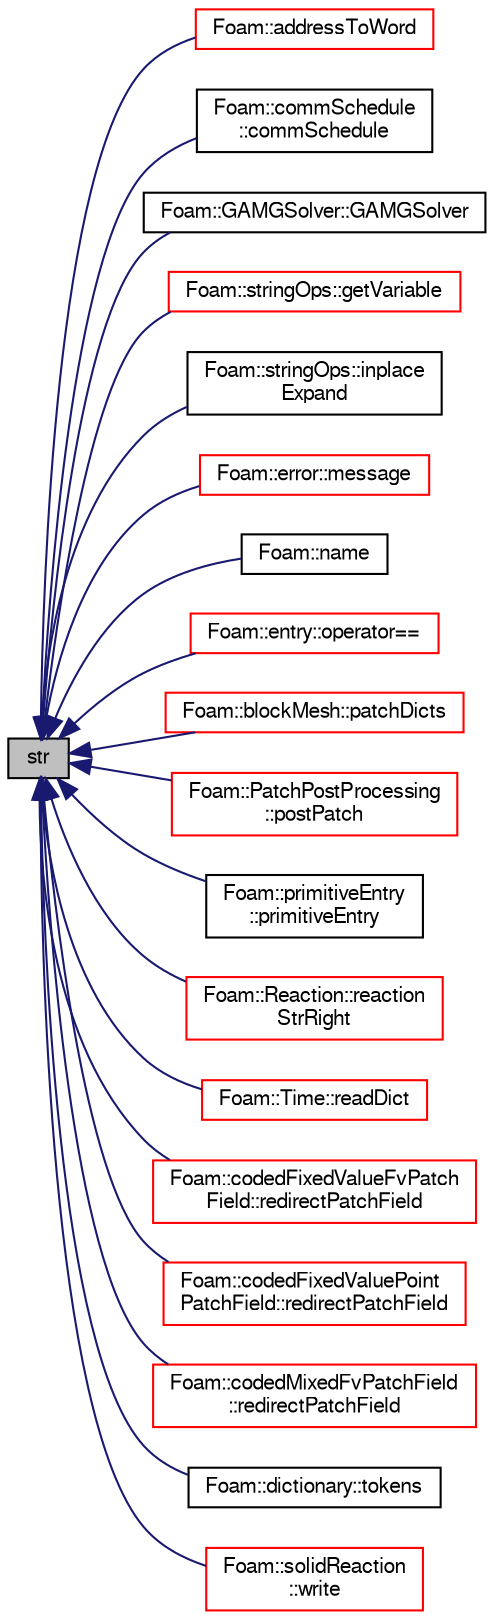 digraph "str"
{
  bgcolor="transparent";
  edge [fontname="FreeSans",fontsize="10",labelfontname="FreeSans",labelfontsize="10"];
  node [fontname="FreeSans",fontsize="10",shape=record];
  rankdir="LR";
  Node9 [label="str",height=0.2,width=0.4,color="black", fillcolor="grey75", style="filled", fontcolor="black"];
  Node9 -> Node10 [dir="back",color="midnightblue",fontsize="10",style="solid",fontname="FreeSans"];
  Node10 [label="Foam::addressToWord",height=0.2,width=0.4,color="red",URL="$a21124.html#ad7cab5df78dcb95246d42f2e290b9fac"];
  Node9 -> Node15 [dir="back",color="midnightblue",fontsize="10",style="solid",fontname="FreeSans"];
  Node15 [label="Foam::commSchedule\l::commSchedule",height=0.2,width=0.4,color="black",URL="$a27610.html#a1437bad1028054476a2c9d03fab24a7e",tooltip="Construct from wanted communication. Wanted communication is between. "];
  Node9 -> Node16 [dir="back",color="midnightblue",fontsize="10",style="solid",fontname="FreeSans"];
  Node16 [label="Foam::GAMGSolver::GAMGSolver",height=0.2,width=0.4,color="black",URL="$a27002.html#aa0bdfcc22c05f62778e77b175b6fdd66",tooltip="Construct from lduMatrix and solver controls. "];
  Node9 -> Node17 [dir="back",color="midnightblue",fontsize="10",style="solid",fontname="FreeSans"];
  Node17 [label="Foam::stringOps::getVariable",height=0.2,width=0.4,color="red",URL="$a21166.html#a0b683838814d3a93044a72f190d693ed",tooltip="Get dictionary or (optionally) environment variable. "];
  Node9 -> Node20 [dir="back",color="midnightblue",fontsize="10",style="solid",fontname="FreeSans"];
  Node20 [label="Foam::stringOps::inplace\lExpand",height=0.2,width=0.4,color="black",URL="$a21166.html#a26c5056d5b559d872fdd2aeaf16b9097",tooltip="Inplace expand occurences of variables according to the dictionary. "];
  Node9 -> Node21 [dir="back",color="midnightblue",fontsize="10",style="solid",fontname="FreeSans"];
  Node21 [label="Foam::error::message",height=0.2,width=0.4,color="red",URL="$a26082.html#a7a908eb9ec123d3834738a86049c9860"];
  Node9 -> Node24 [dir="back",color="midnightblue",fontsize="10",style="solid",fontname="FreeSans"];
  Node24 [label="Foam::name",height=0.2,width=0.4,color="black",URL="$a21124.html#a8be9167a2a1446ac75fbf8a6f04cbcd8",tooltip="Return a string representation of a vectorTensorTransform. "];
  Node9 -> Node25 [dir="back",color="midnightblue",fontsize="10",style="solid",fontname="FreeSans"];
  Node25 [label="Foam::entry::operator==",height=0.2,width=0.4,color="red",URL="$a26022.html#afbfbeb5e00453226336c29171393a425"];
  Node9 -> Node4736 [dir="back",color="midnightblue",fontsize="10",style="solid",fontname="FreeSans"];
  Node4736 [label="Foam::blockMesh::patchDicts",height=0.2,width=0.4,color="red",URL="$a24718.html#af6880a93f658f649f4c5094d7cb42533",tooltip="Get patch information from the topology mesh. "];
  Node9 -> Node4923 [dir="back",color="midnightblue",fontsize="10",style="solid",fontname="FreeSans"];
  Node4923 [label="Foam::PatchPostProcessing\l::postPatch",height=0.2,width=0.4,color="red",URL="$a23998.html#a77147582d9be96def68967af52d9784b",tooltip="Post-patch hook. "];
  Node9 -> Node4926 [dir="back",color="midnightblue",fontsize="10",style="solid",fontname="FreeSans"];
  Node4926 [label="Foam::primitiveEntry\l::primitiveEntry",height=0.2,width=0.4,color="black",URL="$a26058.html#a83251b51b65ce18f877fadb0aac3b83e",tooltip="Construct from keyword and a T. "];
  Node9 -> Node4927 [dir="back",color="midnightblue",fontsize="10",style="solid",fontname="FreeSans"];
  Node4927 [label="Foam::Reaction::reaction\lStrRight",height=0.2,width=0.4,color="red",URL="$a30330.html#ae6eadad1f618fb531436d39e9f156bfe",tooltip="Return string representation of the right of the reaction. "];
  Node9 -> Node1166 [dir="back",color="midnightblue",fontsize="10",style="solid",fontname="FreeSans"];
  Node1166 [label="Foam::Time::readDict",height=0.2,width=0.4,color="red",URL="$a26350.html#a09f8bbb748b599cf713fa2e07ec7e0b4",tooltip="Read the control dictionary and set the write controls etc. "];
  Node9 -> Node4929 [dir="back",color="midnightblue",fontsize="10",style="solid",fontname="FreeSans"];
  Node4929 [label="Foam::codedFixedValueFvPatch\lField::redirectPatchField",height=0.2,width=0.4,color="red",URL="$a22070.html#aa2f4e5fad735124043cda4179172a049",tooltip="Get reference to the underlying patch. "];
  Node9 -> Node4931 [dir="back",color="midnightblue",fontsize="10",style="solid",fontname="FreeSans"];
  Node4931 [label="Foam::codedFixedValuePoint\lPatchField::redirectPatchField",height=0.2,width=0.4,color="red",URL="$a26618.html#a3a621541c6fc5b2cbc938e66c1a47e35",tooltip="Get reference to the underlying patch. "];
  Node9 -> Node4933 [dir="back",color="midnightblue",fontsize="10",style="solid",fontname="FreeSans"];
  Node4933 [label="Foam::codedMixedFvPatchField\l::redirectPatchField",height=0.2,width=0.4,color="red",URL="$a22074.html#abd8007bf122206f47b5fd8d5829fbafe",tooltip="Get reference to the underlying patchField. "];
  Node9 -> Node2085 [dir="back",color="midnightblue",fontsize="10",style="solid",fontname="FreeSans"];
  Node2085 [label="Foam::dictionary::tokens",height=0.2,width=0.4,color="black",URL="$a26014.html#a750a435f12fbafbec679a0e43d845846",tooltip="Return the dictionary as a list of tokens. "];
  Node9 -> Node4935 [dir="back",color="midnightblue",fontsize="10",style="solid",fontname="FreeSans"];
  Node4935 [label="Foam::solidReaction\l::write",height=0.2,width=0.4,color="red",URL="$a30202.html#a293fdfec8bdfbd5c3913ab4c9f3454ff",tooltip="Write. "];
}
